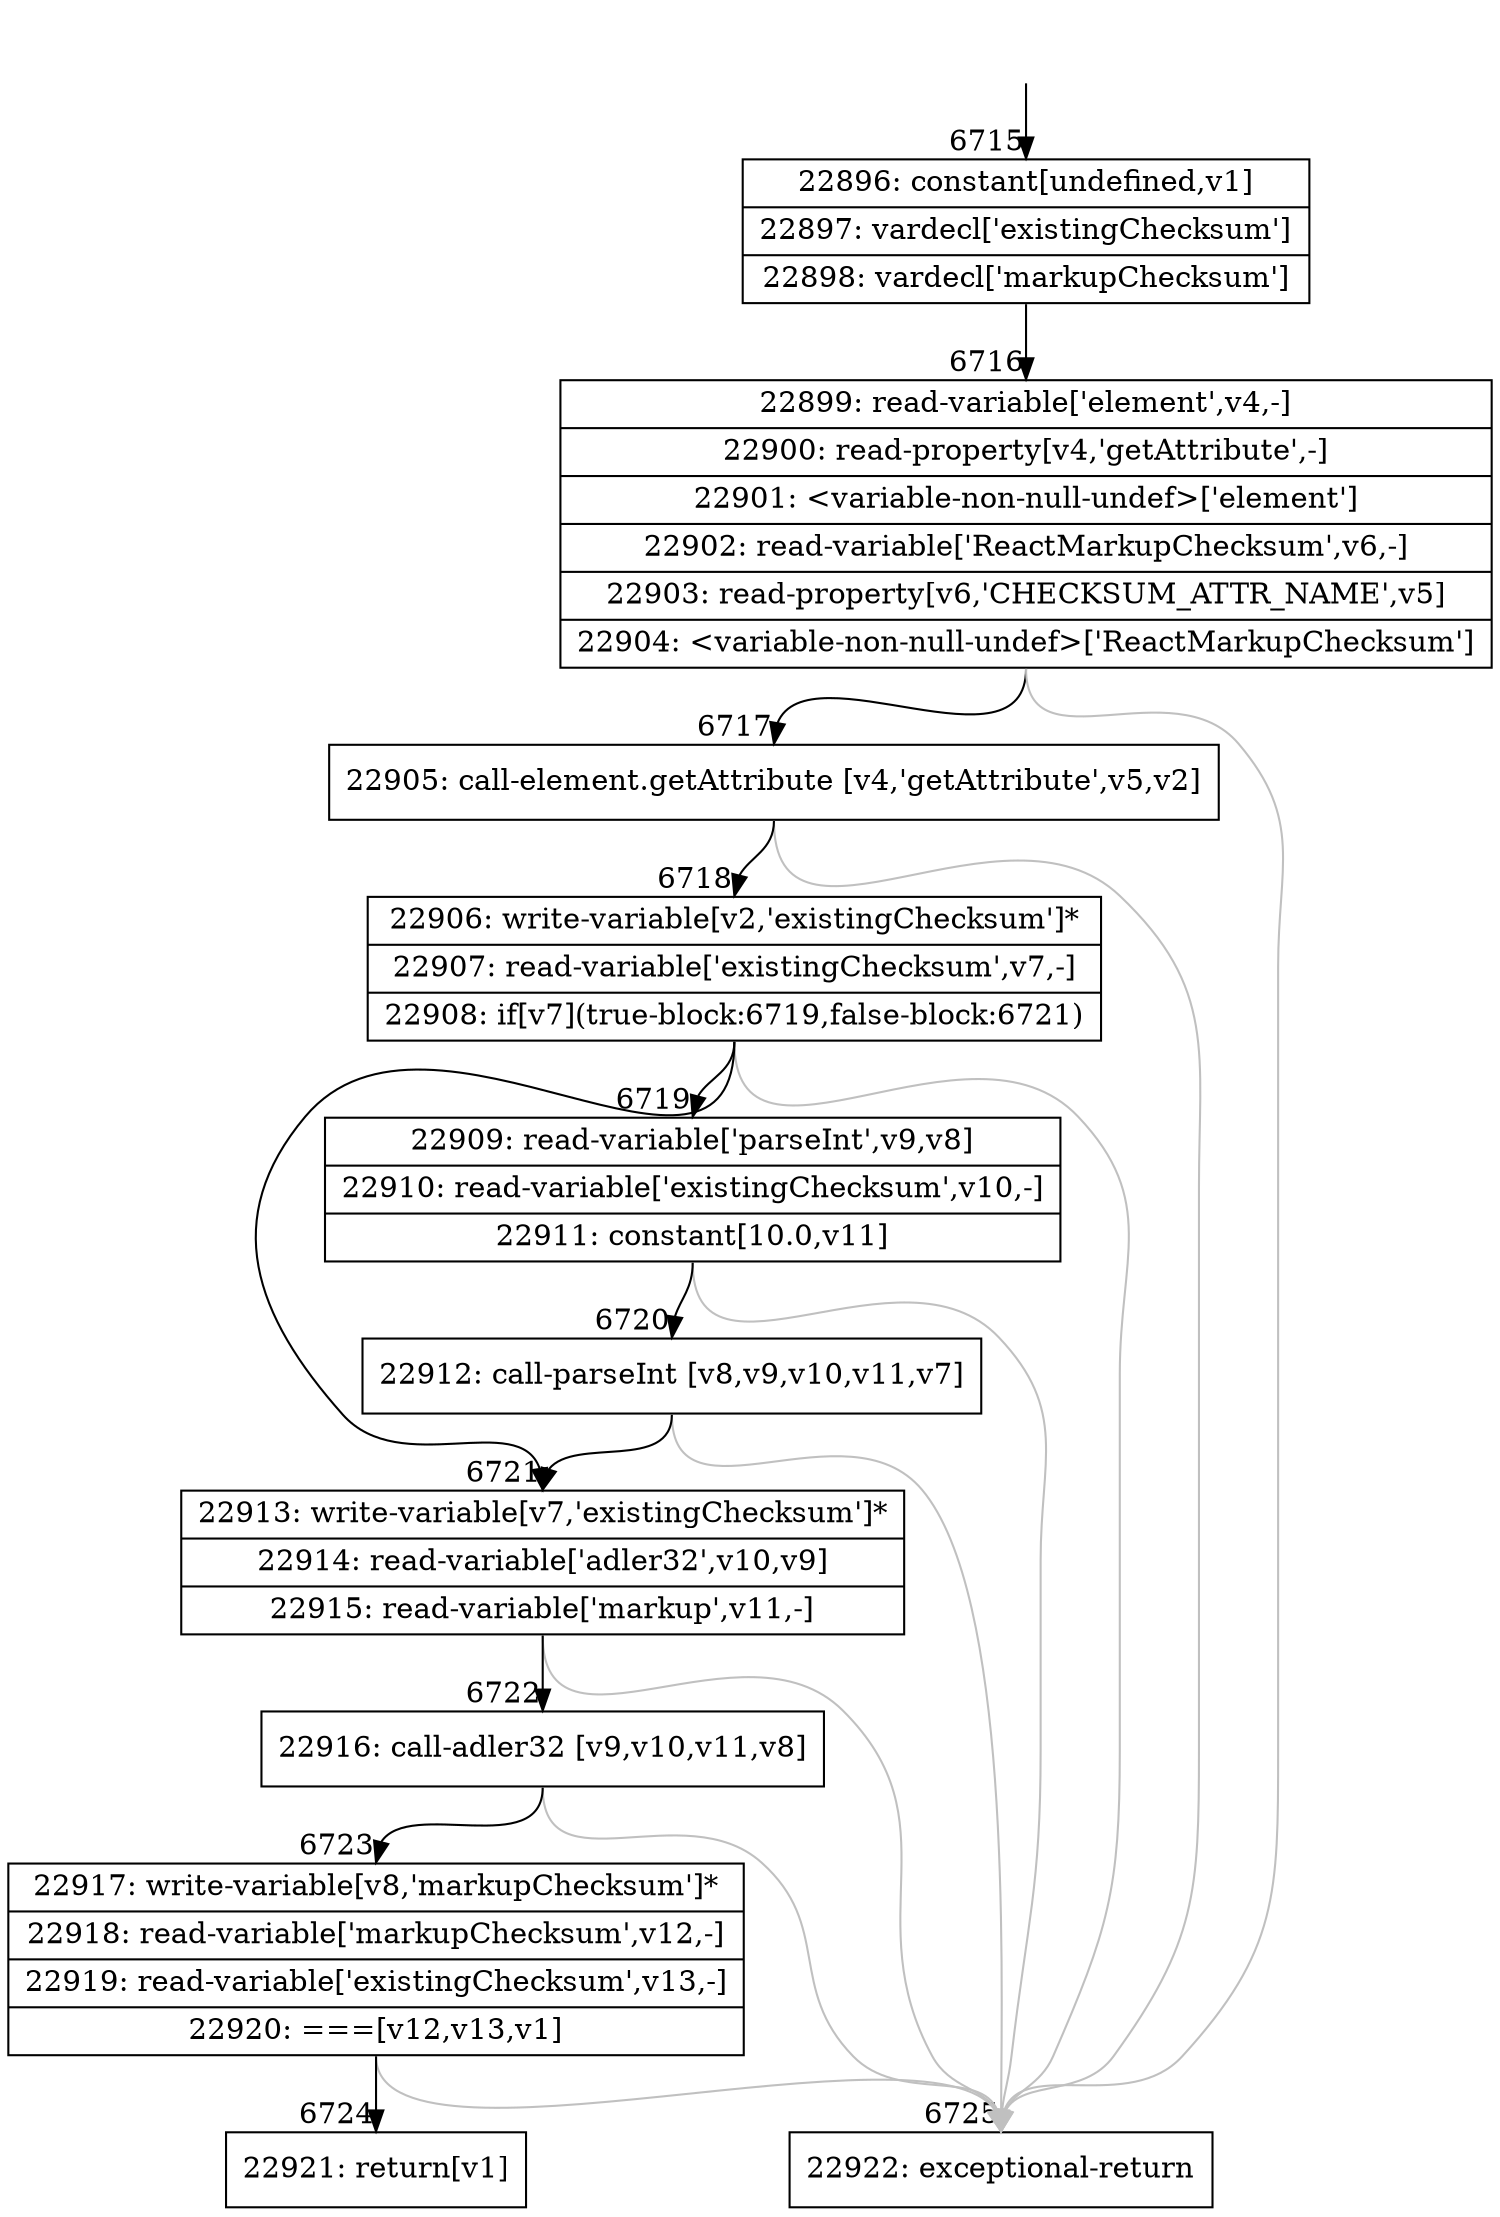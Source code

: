 digraph {
rankdir="TD"
BB_entry466[shape=none,label=""];
BB_entry466 -> BB6715 [tailport=s, headport=n, headlabel="    6715"]
BB6715 [shape=record label="{22896: constant[undefined,v1]|22897: vardecl['existingChecksum']|22898: vardecl['markupChecksum']}" ] 
BB6715 -> BB6716 [tailport=s, headport=n, headlabel="      6716"]
BB6716 [shape=record label="{22899: read-variable['element',v4,-]|22900: read-property[v4,'getAttribute',-]|22901: \<variable-non-null-undef\>['element']|22902: read-variable['ReactMarkupChecksum',v6,-]|22903: read-property[v6,'CHECKSUM_ATTR_NAME',v5]|22904: \<variable-non-null-undef\>['ReactMarkupChecksum']}" ] 
BB6716 -> BB6717 [tailport=s, headport=n, headlabel="      6717"]
BB6716 -> BB6725 [tailport=s, headport=n, color=gray, headlabel="      6725"]
BB6717 [shape=record label="{22905: call-element.getAttribute [v4,'getAttribute',v5,v2]}" ] 
BB6717 -> BB6718 [tailport=s, headport=n, headlabel="      6718"]
BB6717 -> BB6725 [tailport=s, headport=n, color=gray]
BB6718 [shape=record label="{22906: write-variable[v2,'existingChecksum']*|22907: read-variable['existingChecksum',v7,-]|22908: if[v7](true-block:6719,false-block:6721)}" ] 
BB6718 -> BB6721 [tailport=s, headport=n, headlabel="      6721"]
BB6718 -> BB6719 [tailport=s, headport=n, headlabel="      6719"]
BB6718 -> BB6725 [tailport=s, headport=n, color=gray]
BB6719 [shape=record label="{22909: read-variable['parseInt',v9,v8]|22910: read-variable['existingChecksum',v10,-]|22911: constant[10.0,v11]}" ] 
BB6719 -> BB6720 [tailport=s, headport=n, headlabel="      6720"]
BB6719 -> BB6725 [tailport=s, headport=n, color=gray]
BB6720 [shape=record label="{22912: call-parseInt [v8,v9,v10,v11,v7]}" ] 
BB6720 -> BB6721 [tailport=s, headport=n]
BB6720 -> BB6725 [tailport=s, headport=n, color=gray]
BB6721 [shape=record label="{22913: write-variable[v7,'existingChecksum']*|22914: read-variable['adler32',v10,v9]|22915: read-variable['markup',v11,-]}" ] 
BB6721 -> BB6722 [tailport=s, headport=n, headlabel="      6722"]
BB6721 -> BB6725 [tailport=s, headport=n, color=gray]
BB6722 [shape=record label="{22916: call-adler32 [v9,v10,v11,v8]}" ] 
BB6722 -> BB6723 [tailport=s, headport=n, headlabel="      6723"]
BB6722 -> BB6725 [tailport=s, headport=n, color=gray]
BB6723 [shape=record label="{22917: write-variable[v8,'markupChecksum']*|22918: read-variable['markupChecksum',v12,-]|22919: read-variable['existingChecksum',v13,-]|22920: ===[v12,v13,v1]}" ] 
BB6723 -> BB6724 [tailport=s, headport=n, headlabel="      6724"]
BB6723 -> BB6725 [tailport=s, headport=n, color=gray]
BB6724 [shape=record label="{22921: return[v1]}" ] 
BB6725 [shape=record label="{22922: exceptional-return}" ] 
//#$~ 11784
}
